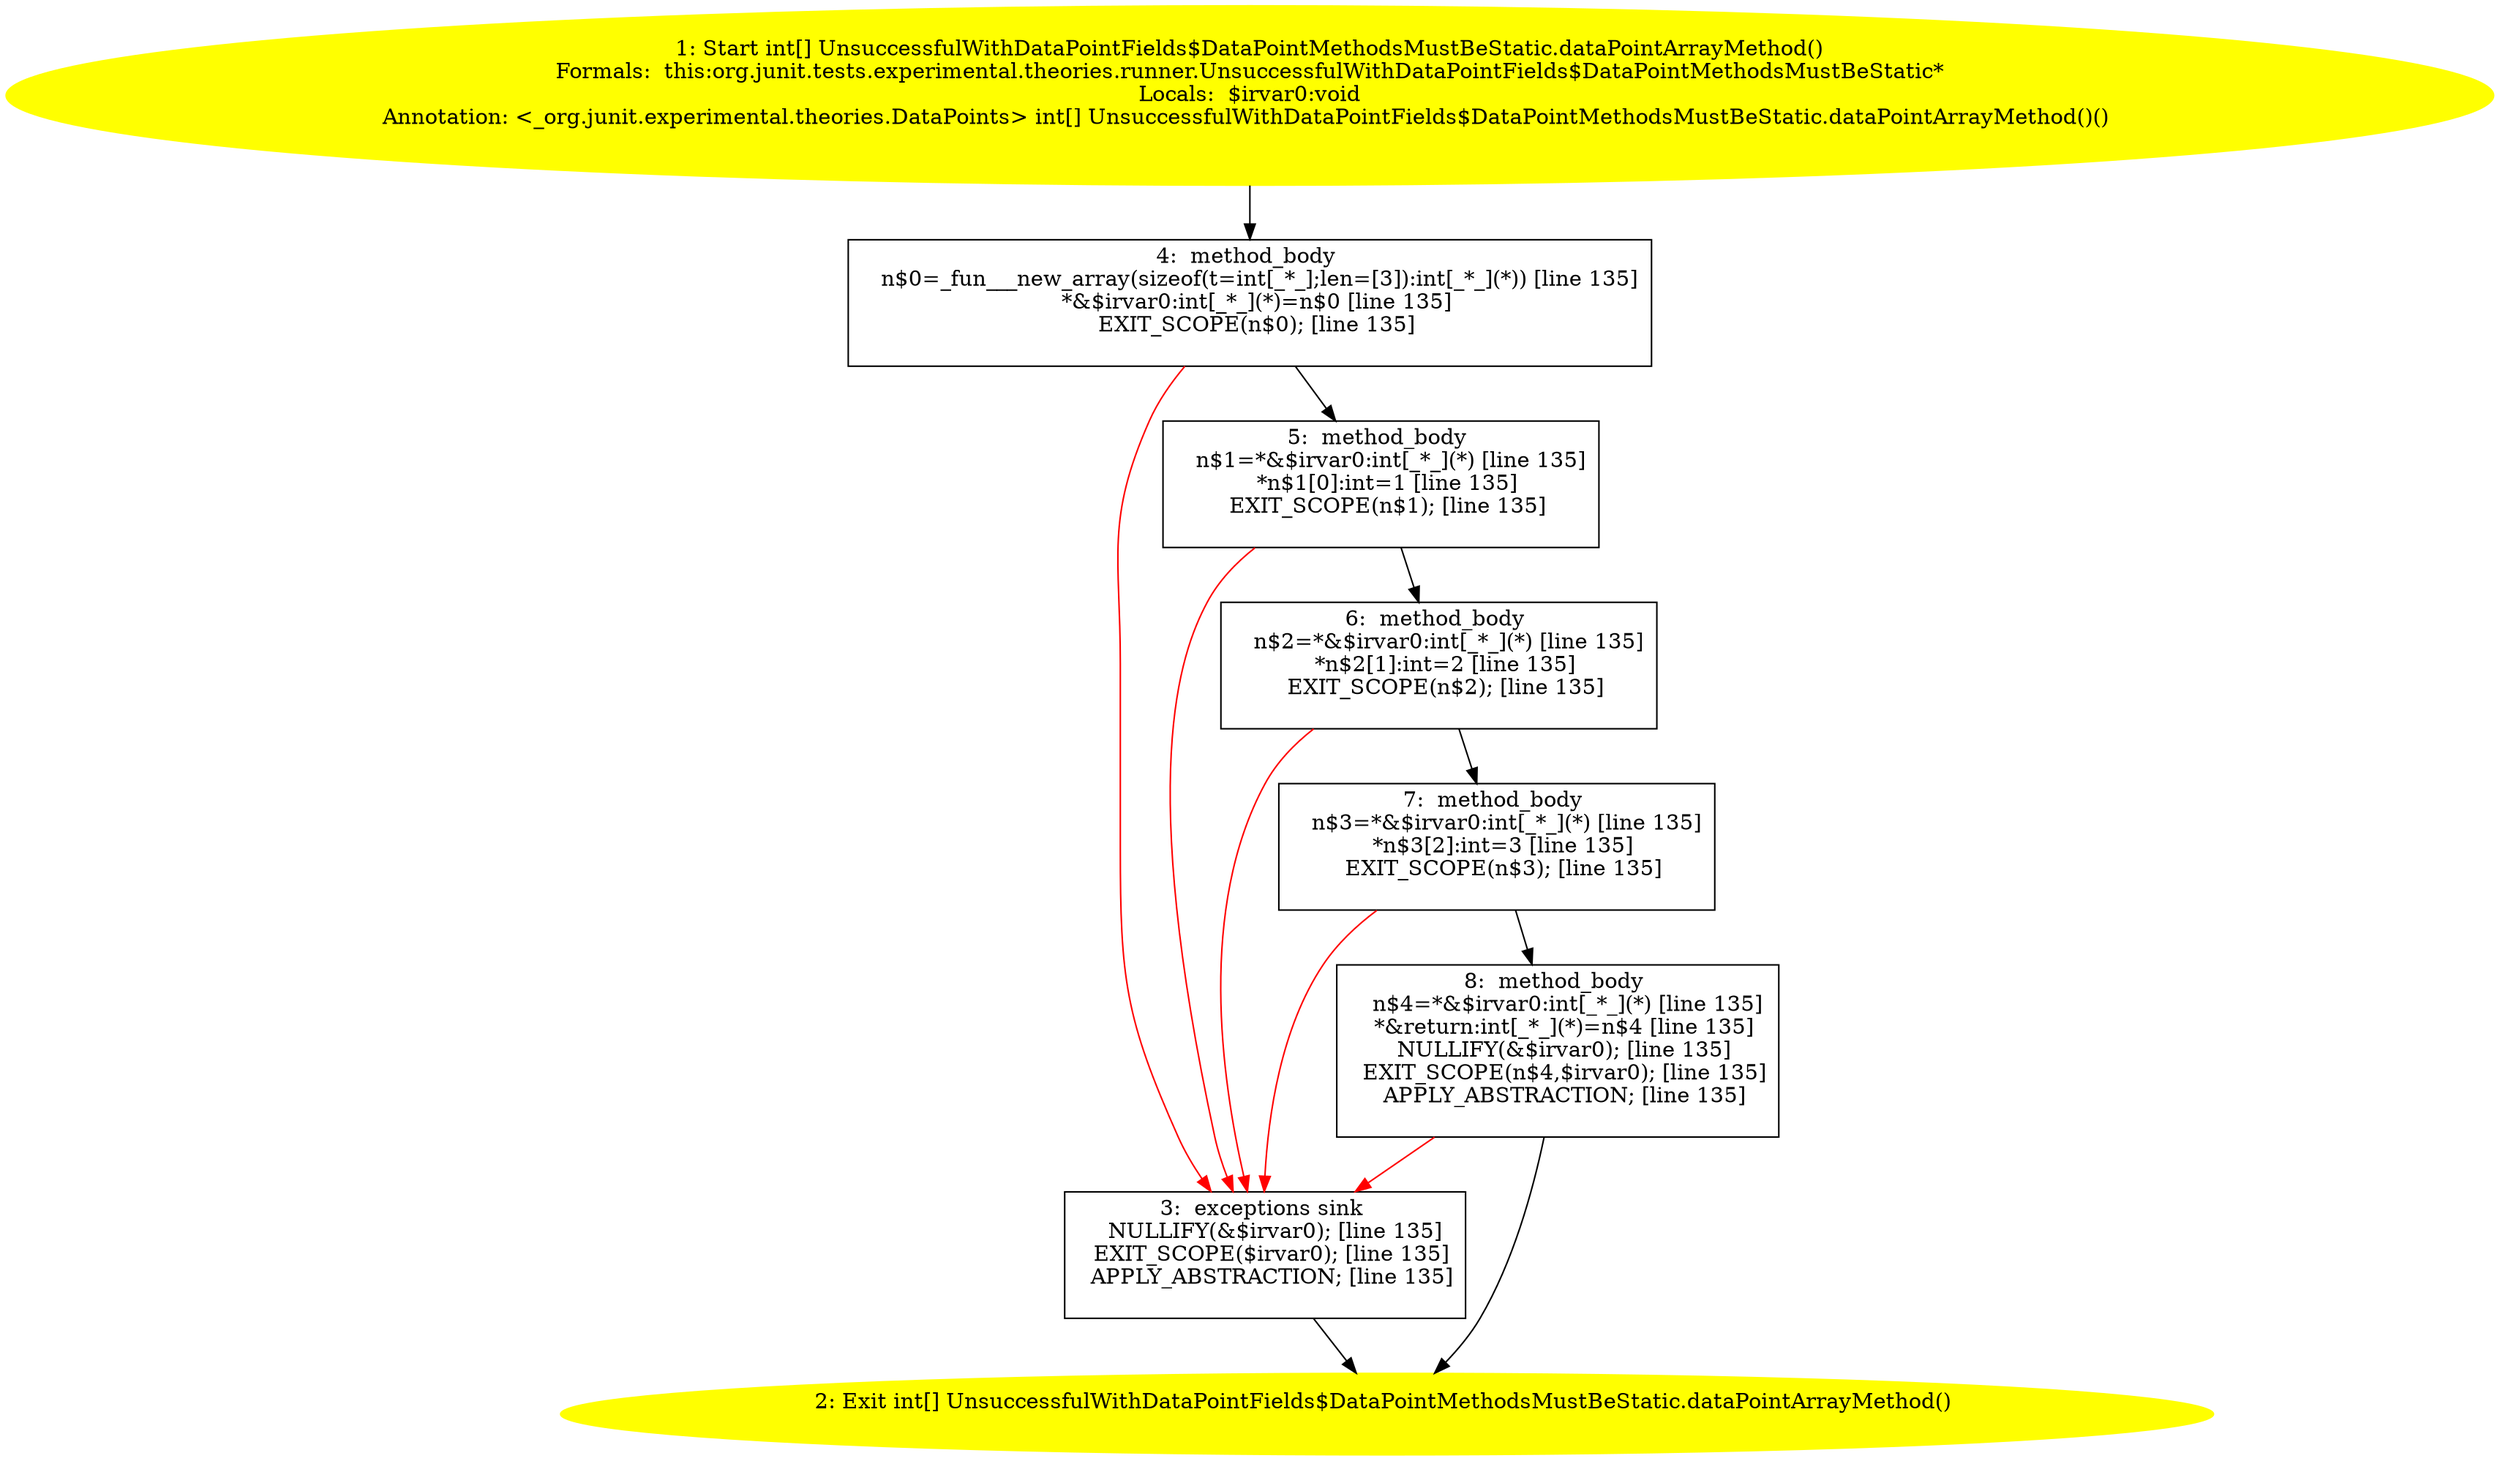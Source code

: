 /* @generated */
digraph cfg {
"org.junit.tests.experimental.theories.runner.UnsuccessfulWithDataPointFields$DataPointMethodsMustBeS.f247b52d0e3ee981b521dd03ccc32d0d_1" [label="1: Start int[] UnsuccessfulWithDataPointFields$DataPointMethodsMustBeStatic.dataPointArrayMethod()\nFormals:  this:org.junit.tests.experimental.theories.runner.UnsuccessfulWithDataPointFields$DataPointMethodsMustBeStatic*\nLocals:  $irvar0:void\nAnnotation: <_org.junit.experimental.theories.DataPoints> int[] UnsuccessfulWithDataPointFields$DataPointMethodsMustBeStatic.dataPointArrayMethod()() \n  " color=yellow style=filled]
	

	 "org.junit.tests.experimental.theories.runner.UnsuccessfulWithDataPointFields$DataPointMethodsMustBeS.f247b52d0e3ee981b521dd03ccc32d0d_1" -> "org.junit.tests.experimental.theories.runner.UnsuccessfulWithDataPointFields$DataPointMethodsMustBeS.f247b52d0e3ee981b521dd03ccc32d0d_4" ;
"org.junit.tests.experimental.theories.runner.UnsuccessfulWithDataPointFields$DataPointMethodsMustBeS.f247b52d0e3ee981b521dd03ccc32d0d_2" [label="2: Exit int[] UnsuccessfulWithDataPointFields$DataPointMethodsMustBeStatic.dataPointArrayMethod() \n  " color=yellow style=filled]
	

"org.junit.tests.experimental.theories.runner.UnsuccessfulWithDataPointFields$DataPointMethodsMustBeS.f247b52d0e3ee981b521dd03ccc32d0d_3" [label="3:  exceptions sink \n   NULLIFY(&$irvar0); [line 135]\n  EXIT_SCOPE($irvar0); [line 135]\n  APPLY_ABSTRACTION; [line 135]\n " shape="box"]
	

	 "org.junit.tests.experimental.theories.runner.UnsuccessfulWithDataPointFields$DataPointMethodsMustBeS.f247b52d0e3ee981b521dd03ccc32d0d_3" -> "org.junit.tests.experimental.theories.runner.UnsuccessfulWithDataPointFields$DataPointMethodsMustBeS.f247b52d0e3ee981b521dd03ccc32d0d_2" ;
"org.junit.tests.experimental.theories.runner.UnsuccessfulWithDataPointFields$DataPointMethodsMustBeS.f247b52d0e3ee981b521dd03ccc32d0d_4" [label="4:  method_body \n   n$0=_fun___new_array(sizeof(t=int[_*_];len=[3]):int[_*_](*)) [line 135]\n  *&$irvar0:int[_*_](*)=n$0 [line 135]\n  EXIT_SCOPE(n$0); [line 135]\n " shape="box"]
	

	 "org.junit.tests.experimental.theories.runner.UnsuccessfulWithDataPointFields$DataPointMethodsMustBeS.f247b52d0e3ee981b521dd03ccc32d0d_4" -> "org.junit.tests.experimental.theories.runner.UnsuccessfulWithDataPointFields$DataPointMethodsMustBeS.f247b52d0e3ee981b521dd03ccc32d0d_5" ;
	 "org.junit.tests.experimental.theories.runner.UnsuccessfulWithDataPointFields$DataPointMethodsMustBeS.f247b52d0e3ee981b521dd03ccc32d0d_4" -> "org.junit.tests.experimental.theories.runner.UnsuccessfulWithDataPointFields$DataPointMethodsMustBeS.f247b52d0e3ee981b521dd03ccc32d0d_3" [color="red" ];
"org.junit.tests.experimental.theories.runner.UnsuccessfulWithDataPointFields$DataPointMethodsMustBeS.f247b52d0e3ee981b521dd03ccc32d0d_5" [label="5:  method_body \n   n$1=*&$irvar0:int[_*_](*) [line 135]\n  *n$1[0]:int=1 [line 135]\n  EXIT_SCOPE(n$1); [line 135]\n " shape="box"]
	

	 "org.junit.tests.experimental.theories.runner.UnsuccessfulWithDataPointFields$DataPointMethodsMustBeS.f247b52d0e3ee981b521dd03ccc32d0d_5" -> "org.junit.tests.experimental.theories.runner.UnsuccessfulWithDataPointFields$DataPointMethodsMustBeS.f247b52d0e3ee981b521dd03ccc32d0d_6" ;
	 "org.junit.tests.experimental.theories.runner.UnsuccessfulWithDataPointFields$DataPointMethodsMustBeS.f247b52d0e3ee981b521dd03ccc32d0d_5" -> "org.junit.tests.experimental.theories.runner.UnsuccessfulWithDataPointFields$DataPointMethodsMustBeS.f247b52d0e3ee981b521dd03ccc32d0d_3" [color="red" ];
"org.junit.tests.experimental.theories.runner.UnsuccessfulWithDataPointFields$DataPointMethodsMustBeS.f247b52d0e3ee981b521dd03ccc32d0d_6" [label="6:  method_body \n   n$2=*&$irvar0:int[_*_](*) [line 135]\n  *n$2[1]:int=2 [line 135]\n  EXIT_SCOPE(n$2); [line 135]\n " shape="box"]
	

	 "org.junit.tests.experimental.theories.runner.UnsuccessfulWithDataPointFields$DataPointMethodsMustBeS.f247b52d0e3ee981b521dd03ccc32d0d_6" -> "org.junit.tests.experimental.theories.runner.UnsuccessfulWithDataPointFields$DataPointMethodsMustBeS.f247b52d0e3ee981b521dd03ccc32d0d_7" ;
	 "org.junit.tests.experimental.theories.runner.UnsuccessfulWithDataPointFields$DataPointMethodsMustBeS.f247b52d0e3ee981b521dd03ccc32d0d_6" -> "org.junit.tests.experimental.theories.runner.UnsuccessfulWithDataPointFields$DataPointMethodsMustBeS.f247b52d0e3ee981b521dd03ccc32d0d_3" [color="red" ];
"org.junit.tests.experimental.theories.runner.UnsuccessfulWithDataPointFields$DataPointMethodsMustBeS.f247b52d0e3ee981b521dd03ccc32d0d_7" [label="7:  method_body \n   n$3=*&$irvar0:int[_*_](*) [line 135]\n  *n$3[2]:int=3 [line 135]\n  EXIT_SCOPE(n$3); [line 135]\n " shape="box"]
	

	 "org.junit.tests.experimental.theories.runner.UnsuccessfulWithDataPointFields$DataPointMethodsMustBeS.f247b52d0e3ee981b521dd03ccc32d0d_7" -> "org.junit.tests.experimental.theories.runner.UnsuccessfulWithDataPointFields$DataPointMethodsMustBeS.f247b52d0e3ee981b521dd03ccc32d0d_8" ;
	 "org.junit.tests.experimental.theories.runner.UnsuccessfulWithDataPointFields$DataPointMethodsMustBeS.f247b52d0e3ee981b521dd03ccc32d0d_7" -> "org.junit.tests.experimental.theories.runner.UnsuccessfulWithDataPointFields$DataPointMethodsMustBeS.f247b52d0e3ee981b521dd03ccc32d0d_3" [color="red" ];
"org.junit.tests.experimental.theories.runner.UnsuccessfulWithDataPointFields$DataPointMethodsMustBeS.f247b52d0e3ee981b521dd03ccc32d0d_8" [label="8:  method_body \n   n$4=*&$irvar0:int[_*_](*) [line 135]\n  *&return:int[_*_](*)=n$4 [line 135]\n  NULLIFY(&$irvar0); [line 135]\n  EXIT_SCOPE(n$4,$irvar0); [line 135]\n  APPLY_ABSTRACTION; [line 135]\n " shape="box"]
	

	 "org.junit.tests.experimental.theories.runner.UnsuccessfulWithDataPointFields$DataPointMethodsMustBeS.f247b52d0e3ee981b521dd03ccc32d0d_8" -> "org.junit.tests.experimental.theories.runner.UnsuccessfulWithDataPointFields$DataPointMethodsMustBeS.f247b52d0e3ee981b521dd03ccc32d0d_2" ;
	 "org.junit.tests.experimental.theories.runner.UnsuccessfulWithDataPointFields$DataPointMethodsMustBeS.f247b52d0e3ee981b521dd03ccc32d0d_8" -> "org.junit.tests.experimental.theories.runner.UnsuccessfulWithDataPointFields$DataPointMethodsMustBeS.f247b52d0e3ee981b521dd03ccc32d0d_3" [color="red" ];
}
